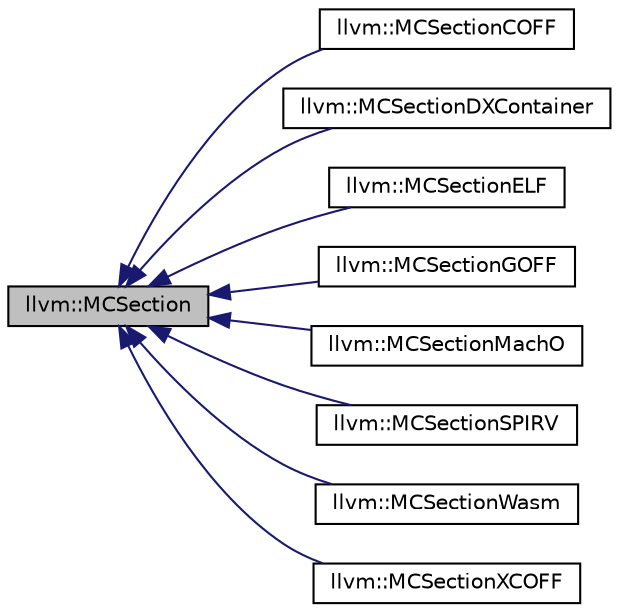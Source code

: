 digraph "llvm::MCSection"
{
 // LATEX_PDF_SIZE
  bgcolor="transparent";
  edge [fontname="Helvetica",fontsize="10",labelfontname="Helvetica",labelfontsize="10"];
  node [fontname="Helvetica",fontsize="10",shape=record];
  rankdir="LR";
  Node1 [label="llvm::MCSection",height=0.2,width=0.4,color="black", fillcolor="grey75", style="filled", fontcolor="black",tooltip="Instances of this class represent a uniqued identifier for a section in the current translation unit."];
  Node1 -> Node2 [dir="back",color="midnightblue",fontsize="10",style="solid",fontname="Helvetica"];
  Node2 [label="llvm::MCSectionCOFF",height=0.2,width=0.4,color="black",URL="$classllvm_1_1MCSectionCOFF.html",tooltip="This represents a section on Windows."];
  Node1 -> Node3 [dir="back",color="midnightblue",fontsize="10",style="solid",fontname="Helvetica"];
  Node3 [label="llvm::MCSectionDXContainer",height=0.2,width=0.4,color="black",URL="$classllvm_1_1MCSectionDXContainer.html",tooltip=" "];
  Node1 -> Node4 [dir="back",color="midnightblue",fontsize="10",style="solid",fontname="Helvetica"];
  Node4 [label="llvm::MCSectionELF",height=0.2,width=0.4,color="black",URL="$classllvm_1_1MCSectionELF.html",tooltip="This represents a section on linux, lots of unix variants and some bare metal systems."];
  Node1 -> Node5 [dir="back",color="midnightblue",fontsize="10",style="solid",fontname="Helvetica"];
  Node5 [label="llvm::MCSectionGOFF",height=0.2,width=0.4,color="black",URL="$classllvm_1_1MCSectionGOFF.html",tooltip=" "];
  Node1 -> Node6 [dir="back",color="midnightblue",fontsize="10",style="solid",fontname="Helvetica"];
  Node6 [label="llvm::MCSectionMachO",height=0.2,width=0.4,color="black",URL="$classllvm_1_1MCSectionMachO.html",tooltip="This represents a section on a Mach-O system (used by Mac OS X)."];
  Node1 -> Node7 [dir="back",color="midnightblue",fontsize="10",style="solid",fontname="Helvetica"];
  Node7 [label="llvm::MCSectionSPIRV",height=0.2,width=0.4,color="black",URL="$classllvm_1_1MCSectionSPIRV.html",tooltip=" "];
  Node1 -> Node8 [dir="back",color="midnightblue",fontsize="10",style="solid",fontname="Helvetica"];
  Node8 [label="llvm::MCSectionWasm",height=0.2,width=0.4,color="black",URL="$classllvm_1_1MCSectionWasm.html",tooltip="This represents a section on wasm."];
  Node1 -> Node9 [dir="back",color="midnightblue",fontsize="10",style="solid",fontname="Helvetica"];
  Node9 [label="llvm::MCSectionXCOFF",height=0.2,width=0.4,color="black",URL="$classllvm_1_1MCSectionXCOFF.html",tooltip=" "];
}
